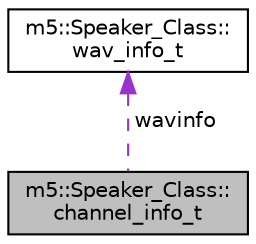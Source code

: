 digraph "m5::Speaker_Class::channel_info_t"
{
 // LATEX_PDF_SIZE
  edge [fontname="Helvetica",fontsize="10",labelfontname="Helvetica",labelfontsize="10"];
  node [fontname="Helvetica",fontsize="10",shape=record];
  Node1 [label="m5::Speaker_Class::\lchannel_info_t",height=0.2,width=0.4,color="black", fillcolor="grey75", style="filled", fontcolor="black",tooltip=" "];
  Node2 -> Node1 [dir="back",color="darkorchid3",fontsize="10",style="dashed",label=" wavinfo" ,fontname="Helvetica"];
  Node2 [label="m5::Speaker_Class::\lwav_info_t",height=0.2,width=0.4,color="black", fillcolor="white", style="filled",URL="$structm5_1_1Speaker__Class_1_1wav__info__t.html",tooltip=" "];
}
